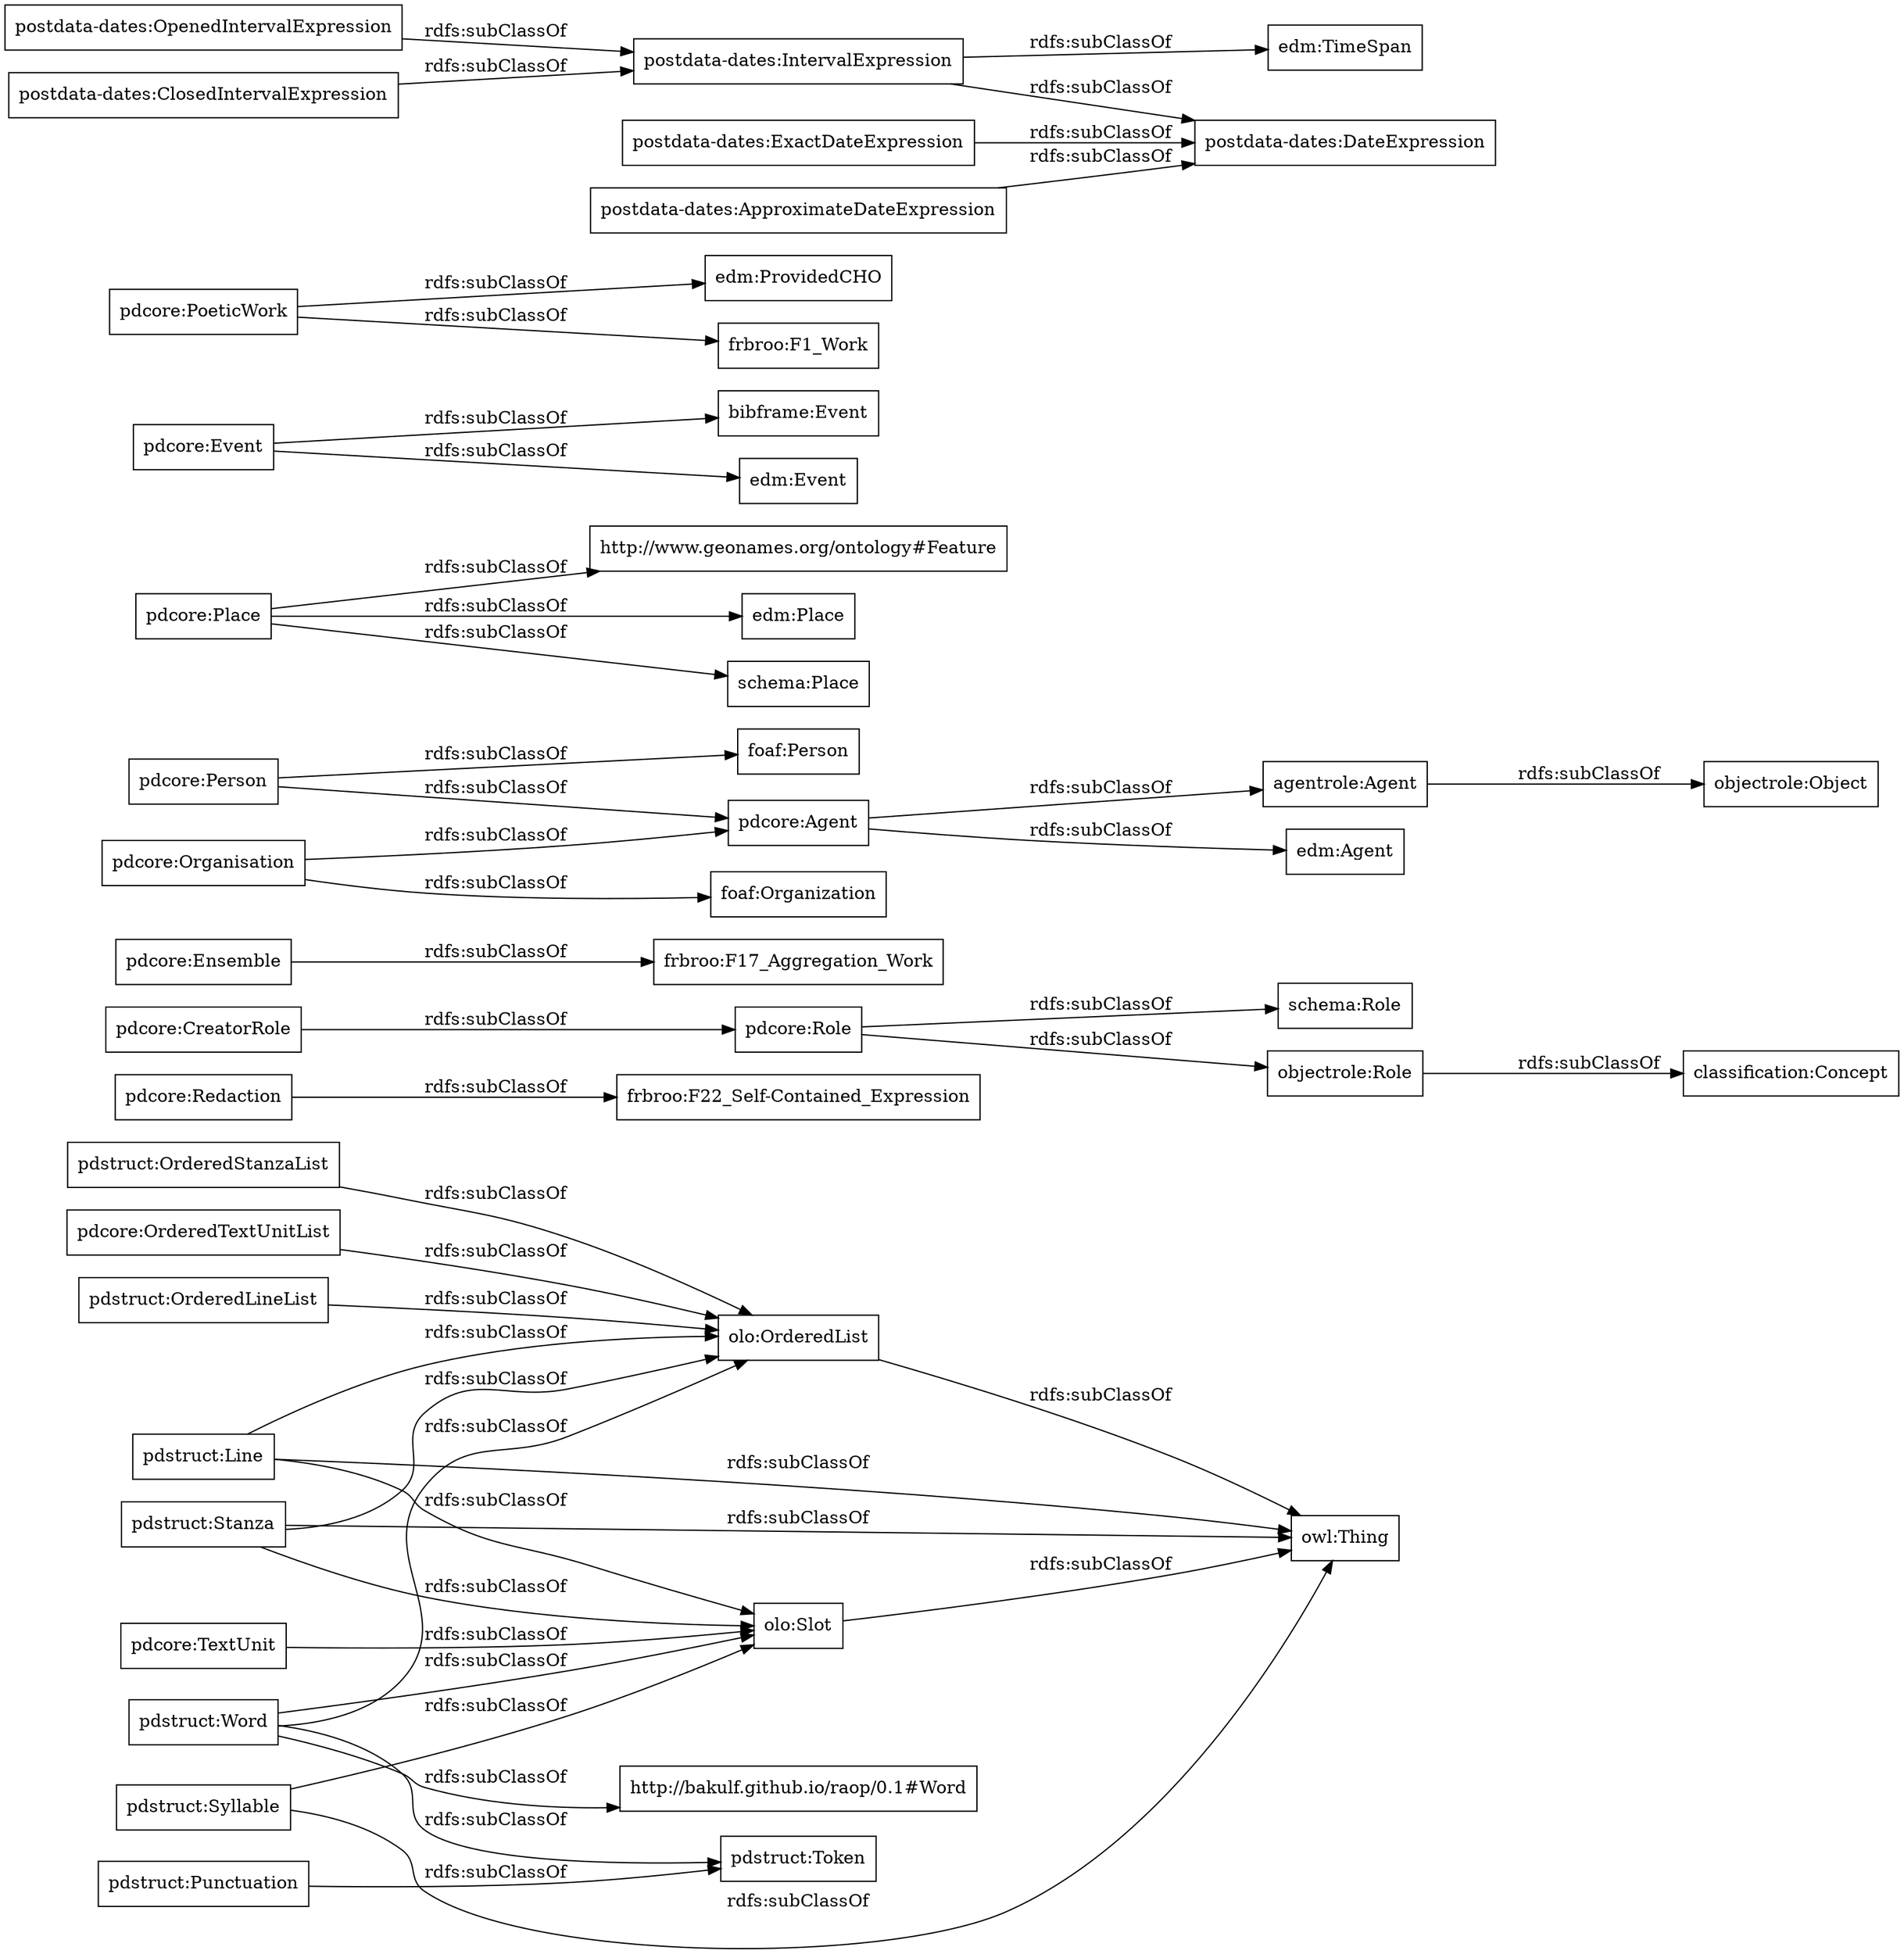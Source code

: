 digraph ar2dtool_diagram { 
rankdir=LR;
size="1000"
node [shape = rectangle, color="black"]; "pdstruct:Line" "pdstruct:Punctuation" "pdstruct:OrderedStanzaList" "pdstruct:Word" "pdstruct:Stanza" "pdstruct:Token" "pdcore:Redaction" "pdstruct:Syllable" "http://bakulf.github.io/raop/0.1#Word" "pdstruct:OrderedLineList" "pdcore:Role" "frbroo:F17_Aggregation_Work" "pdcore:OrderedTextUnitList" "agentrole:Agent" "http://www.geonames.org/ontology#Feature" "edm:Agent" "pdcore:Agent" "pdcore:CreatorRole" "pdcore:Person" "pdcore:Organisation" "edm:Place" "pdcore:Ensemble" "foaf:Person" "frbroo:F22_Self-Contained_Expression" "bibframe:Event" "edm:Event" "pdcore:TextUnit" "foaf:Organization" "edm:ProvidedCHO" "pdcore:Place" "schema:Place" "pdcore:Event" "pdcore:PoeticWork" "frbroo:F1_Work" "schema:Role" "olo:Slot" "olo:OrderedList" "owl:Thing" "objectrole:Role" "objectrole:Object" "postdata-dates:OpenedIntervalExpression" "postdata-dates:ClosedIntervalExpression" "postdata-dates:IntervalExpression" "postdata-dates:ExactDateExpression" "edm:TimeSpan" "postdata-dates:DateExpression" "postdata-dates:ApproximateDateExpression" "classification:Concept" ; /*classes style*/
	"pdstruct:OrderedStanzaList" -> "olo:OrderedList" [ label = "rdfs:subClassOf" ];
	"pdcore:Person" -> "foaf:Person" [ label = "rdfs:subClassOf" ];
	"pdcore:Person" -> "pdcore:Agent" [ label = "rdfs:subClassOf" ];
	"pdstruct:Punctuation" -> "pdstruct:Token" [ label = "rdfs:subClassOf" ];
	"agentrole:Agent" -> "objectrole:Object" [ label = "rdfs:subClassOf" ];
	"pdstruct:Word" -> "olo:OrderedList" [ label = "rdfs:subClassOf" ];
	"pdstruct:Word" -> "olo:Slot" [ label = "rdfs:subClassOf" ];
	"pdstruct:Word" -> "pdstruct:Token" [ label = "rdfs:subClassOf" ];
	"pdstruct:Word" -> "http://bakulf.github.io/raop/0.1#Word" [ label = "rdfs:subClassOf" ];
	"pdcore:PoeticWork" -> "frbroo:F1_Work" [ label = "rdfs:subClassOf" ];
	"pdcore:PoeticWork" -> "edm:ProvidedCHO" [ label = "rdfs:subClassOf" ];
	"objectrole:Role" -> "classification:Concept" [ label = "rdfs:subClassOf" ];
	"postdata-dates:ClosedIntervalExpression" -> "postdata-dates:IntervalExpression" [ label = "rdfs:subClassOf" ];
	"pdstruct:Stanza" -> "olo:Slot" [ label = "rdfs:subClassOf" ];
	"pdstruct:Stanza" -> "olo:OrderedList" [ label = "rdfs:subClassOf" ];
	"pdstruct:Stanza" -> "owl:Thing" [ label = "rdfs:subClassOf" ];
	"postdata-dates:ApproximateDateExpression" -> "postdata-dates:DateExpression" [ label = "rdfs:subClassOf" ];
	"pdcore:Agent" -> "agentrole:Agent" [ label = "rdfs:subClassOf" ];
	"pdcore:Agent" -> "edm:Agent" [ label = "rdfs:subClassOf" ];
	"olo:Slot" -> "owl:Thing" [ label = "rdfs:subClassOf" ];
	"postdata-dates:OpenedIntervalExpression" -> "postdata-dates:IntervalExpression" [ label = "rdfs:subClassOf" ];
	"pdcore:Organisation" -> "foaf:Organization" [ label = "rdfs:subClassOf" ];
	"pdcore:Organisation" -> "pdcore:Agent" [ label = "rdfs:subClassOf" ];
	"pdcore:Ensemble" -> "frbroo:F17_Aggregation_Work" [ label = "rdfs:subClassOf" ];
	"olo:OrderedList" -> "owl:Thing" [ label = "rdfs:subClassOf" ];
	"pdcore:TextUnit" -> "olo:Slot" [ label = "rdfs:subClassOf" ];
	"pdcore:Redaction" -> "frbroo:F22_Self-Contained_Expression" [ label = "rdfs:subClassOf" ];
	"pdcore:Place" -> "edm:Place" [ label = "rdfs:subClassOf" ];
	"pdcore:Place" -> "schema:Place" [ label = "rdfs:subClassOf" ];
	"pdcore:Place" -> "http://www.geonames.org/ontology#Feature" [ label = "rdfs:subClassOf" ];
	"pdstruct:OrderedLineList" -> "olo:OrderedList" [ label = "rdfs:subClassOf" ];
	"pdcore:CreatorRole" -> "pdcore:Role" [ label = "rdfs:subClassOf" ];
	"pdcore:Role" -> "objectrole:Role" [ label = "rdfs:subClassOf" ];
	"pdcore:Role" -> "schema:Role" [ label = "rdfs:subClassOf" ];
	"pdstruct:Syllable" -> "owl:Thing" [ label = "rdfs:subClassOf" ];
	"pdstruct:Syllable" -> "olo:Slot" [ label = "rdfs:subClassOf" ];
	"pdstruct:Line" -> "olo:Slot" [ label = "rdfs:subClassOf" ];
	"pdstruct:Line" -> "olo:OrderedList" [ label = "rdfs:subClassOf" ];
	"pdstruct:Line" -> "owl:Thing" [ label = "rdfs:subClassOf" ];
	"pdcore:OrderedTextUnitList" -> "olo:OrderedList" [ label = "rdfs:subClassOf" ];
	"postdata-dates:IntervalExpression" -> "edm:TimeSpan" [ label = "rdfs:subClassOf" ];
	"postdata-dates:IntervalExpression" -> "postdata-dates:DateExpression" [ label = "rdfs:subClassOf" ];
	"postdata-dates:ExactDateExpression" -> "postdata-dates:DateExpression" [ label = "rdfs:subClassOf" ];
	"pdcore:Event" -> "edm:Event" [ label = "rdfs:subClassOf" ];
	"pdcore:Event" -> "bibframe:Event" [ label = "rdfs:subClassOf" ];

}
